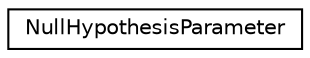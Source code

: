 digraph "그래픽컬한 클래스 계통도"
{
  edge [fontname="Helvetica",fontsize="10",labelfontname="Helvetica",labelfontsize="10"];
  node [fontname="Helvetica",fontsize="10",shape=record];
  rankdir="LR";
  Node0 [label="NullHypothesisParameter",height=0.2,width=0.4,color="black", fillcolor="white", style="filled",URL="$class_null_hypothesis_parameter.html"];
}
